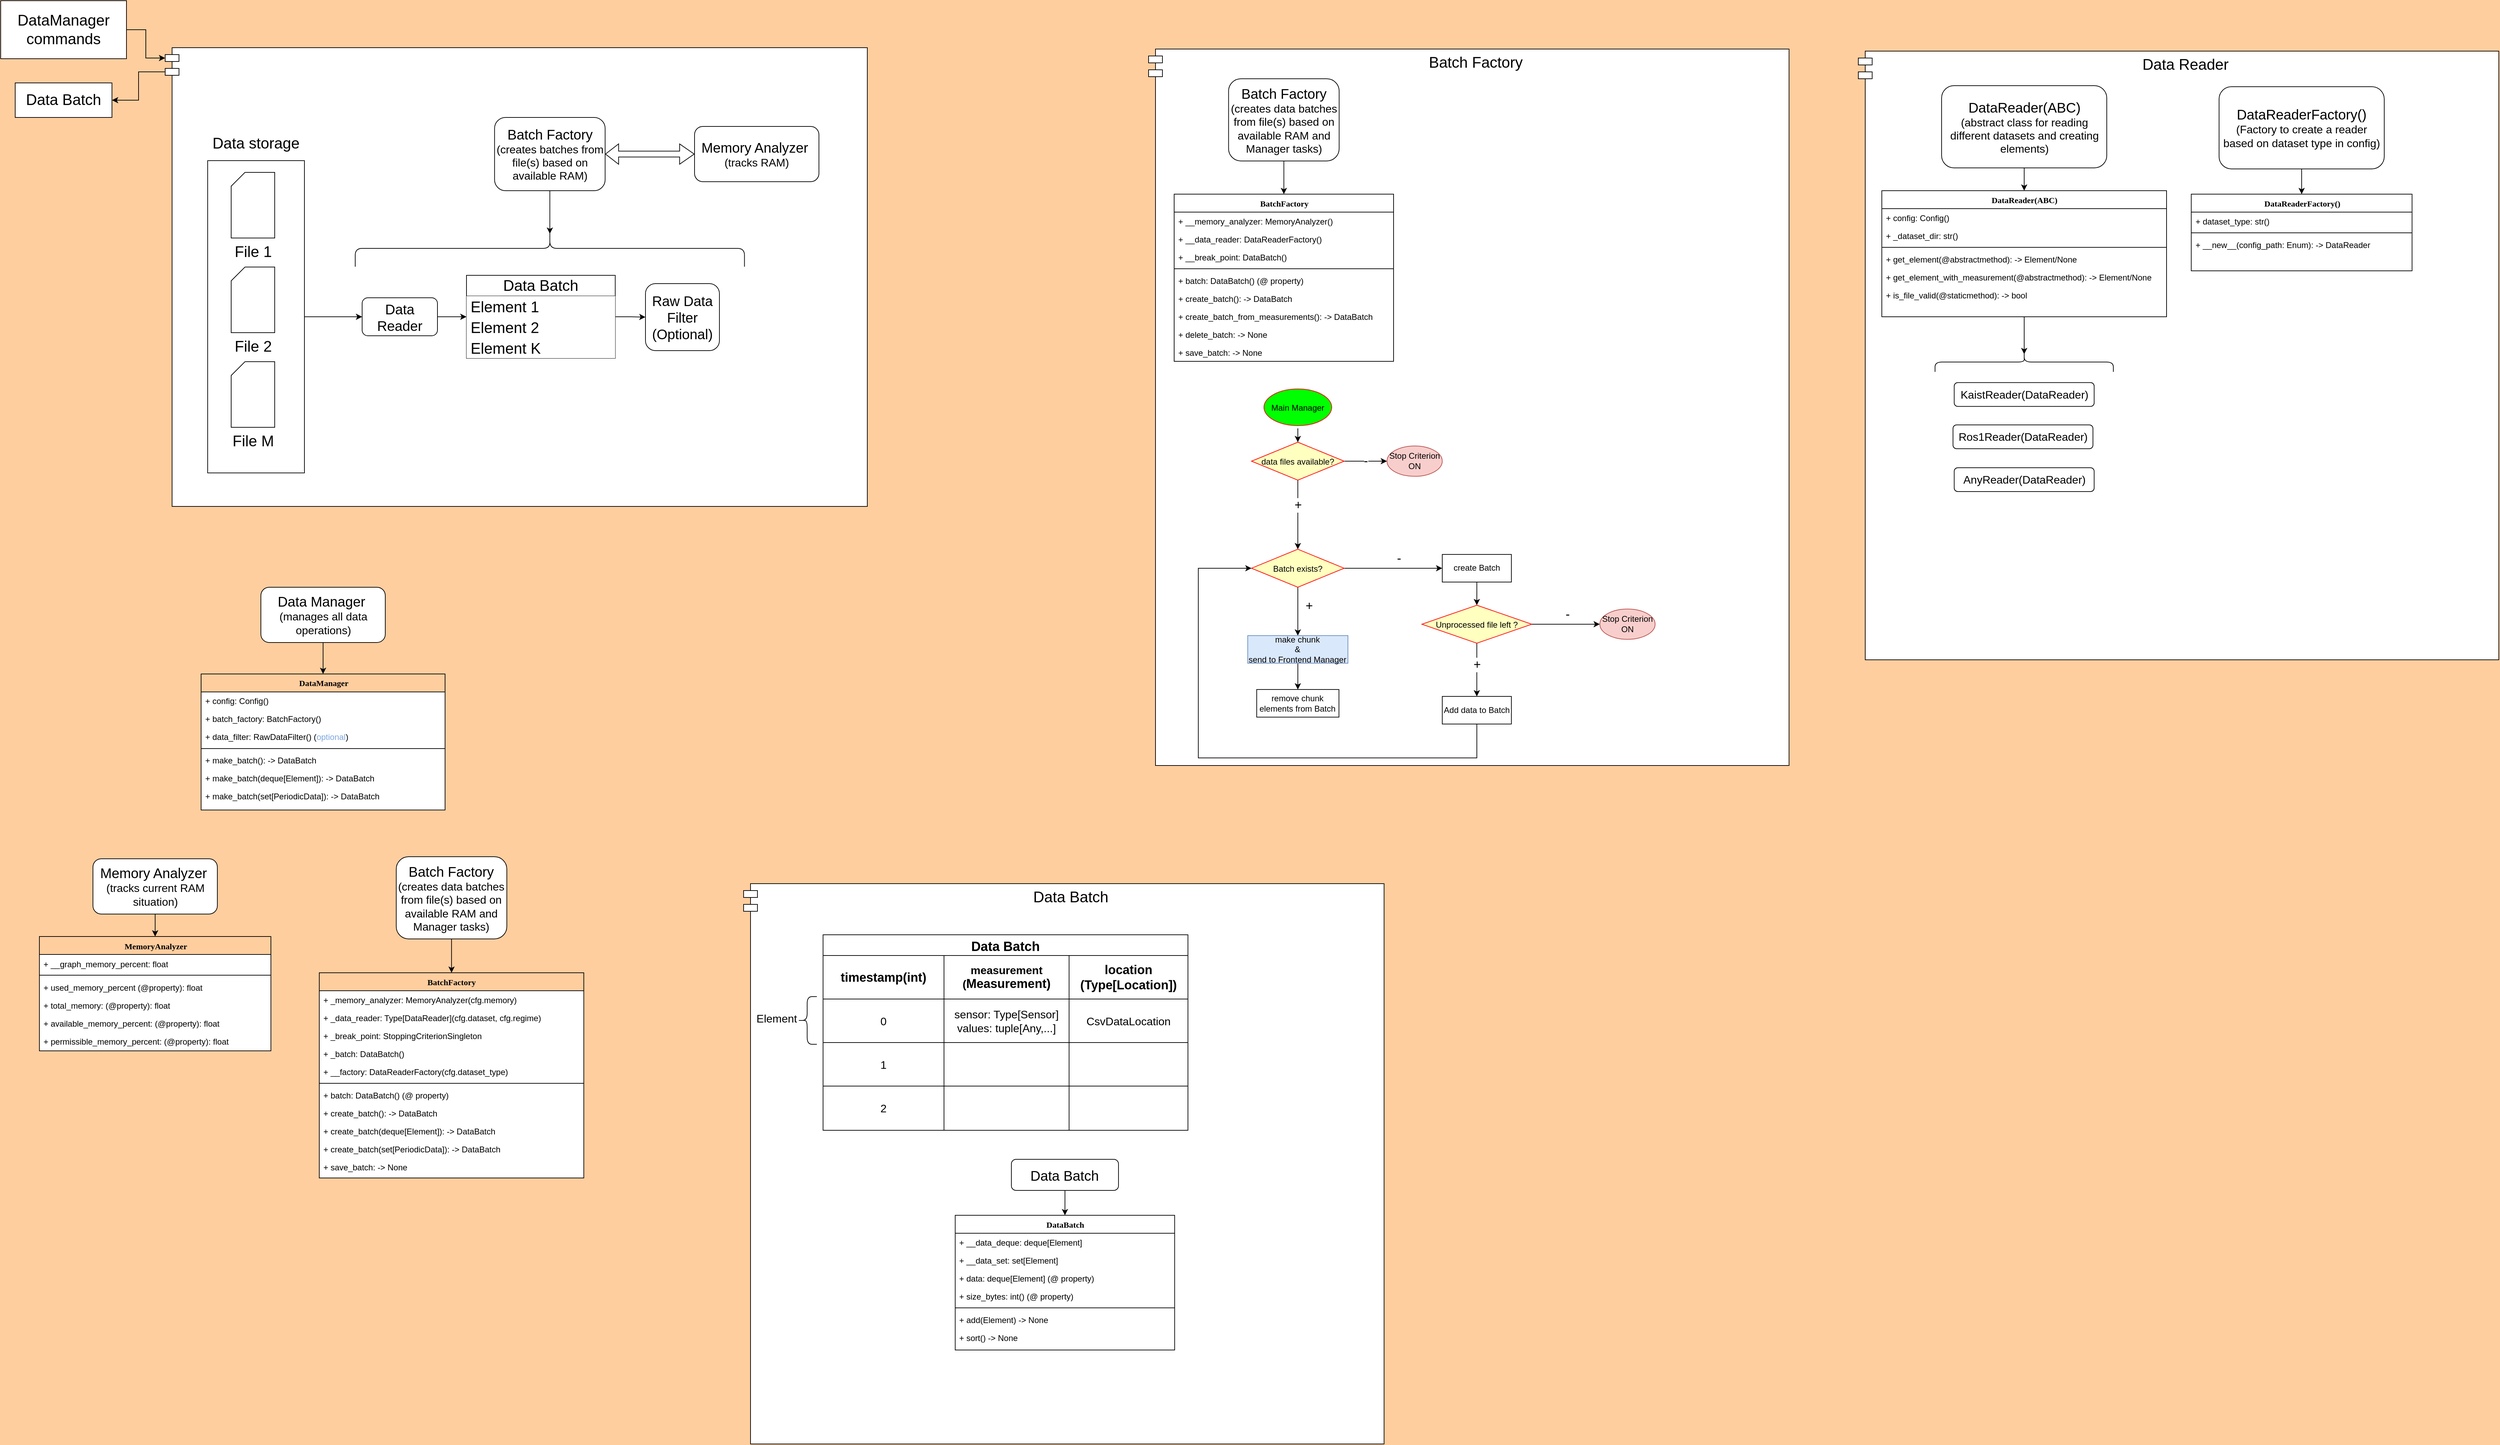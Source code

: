 <mxfile version="21.1.2" type="device">
  <diagram name="Page-1" id="9f46799a-70d6-7492-0946-bef42562c5a5">
    <mxGraphModel dx="5671" dy="1159" grid="0" gridSize="10" guides="1" tooltips="1" connect="1" arrows="1" fold="1" page="1" pageScale="1" pageWidth="1100" pageHeight="850" background="#FFCE9F" math="0" shadow="0">
      <root>
        <mxCell id="0" />
        <mxCell id="1" parent="0" />
        <mxCell id="F70WmoociPYeX5_3-wgn-4" value="&lt;span style=&quot;font-size: 22px;&quot;&gt;Data Reader&lt;/span&gt;" style="shape=module;align=left;spacingLeft=20;align=center;verticalAlign=top;whiteSpace=wrap;html=1;" parent="1" vertex="1">
          <mxGeometry x="543" y="959" width="926.75" height="881" as="geometry" />
        </mxCell>
        <mxCell id="ad2ZzV2Z2UHIi6W2xDRR-14" value="&lt;font style=&quot;font-size: 22px;&quot;&gt;Data Batch&lt;/font&gt;" style="shape=module;align=left;spacingLeft=20;align=center;verticalAlign=top;whiteSpace=wrap;html=1;" parent="1" vertex="1">
          <mxGeometry x="-1070" y="2164" width="926.75" height="811" as="geometry" />
        </mxCell>
        <mxCell id="vJ2KPYaT7CfqQhwvJW_M-99" value="&lt;font style=&quot;font-size: 22px;&quot;&gt;Batch Factory&lt;/font&gt;" style="shape=module;align=left;spacingLeft=20;align=center;verticalAlign=top;whiteSpace=wrap;html=1;" parent="1" vertex="1">
          <mxGeometry x="-484" y="956" width="926.75" height="1037" as="geometry" />
        </mxCell>
        <mxCell id="_LQi3goQdABTxO5C51Vf-141" style="edgeStyle=orthogonalEdgeStyle;rounded=0;orthogonalLoop=1;jettySize=auto;html=1;exitX=0;exitY=0;exitDx=0;exitDy=35;exitPerimeter=0;entryX=1;entryY=0.5;entryDx=0;entryDy=0;" parent="1" source="_LQi3goQdABTxO5C51Vf-139" target="_LQi3goQdABTxO5C51Vf-29" edge="1">
          <mxGeometry relative="1" as="geometry" />
        </mxCell>
        <mxCell id="_LQi3goQdABTxO5C51Vf-139" value="" style="shape=module;align=left;spacingLeft=20;align=center;verticalAlign=top;whiteSpace=wrap;html=1;" parent="1" vertex="1">
          <mxGeometry x="-1907" y="954" width="1016" height="664" as="geometry" />
        </mxCell>
        <mxCell id="qjjQDpRlZ653jrpLIo1R-124" style="edgeStyle=orthogonalEdgeStyle;rounded=0;orthogonalLoop=1;jettySize=auto;html=1;entryX=0;entryY=0.5;entryDx=0;entryDy=0;" parent="1" source="_LQi3goQdABTxO5C51Vf-115" target="_LQi3goQdABTxO5C51Vf-124" edge="1">
          <mxGeometry relative="1" as="geometry" />
        </mxCell>
        <mxCell id="_LQi3goQdABTxO5C51Vf-115" value="" style="rounded=0;whiteSpace=wrap;html=1;" parent="1" vertex="1">
          <mxGeometry x="-1845.5" y="1117.5" width="140" height="452" as="geometry" />
        </mxCell>
        <mxCell id="cgtKHkuM48J9Ty5OMgtg-14" style="edgeStyle=orthogonalEdgeStyle;rounded=0;orthogonalLoop=1;jettySize=auto;html=1;exitX=0.5;exitY=1;exitDx=0;exitDy=0;entryX=0.5;entryY=0;entryDx=0;entryDy=0;" parent="1" source="lU-VyZ4p-aKHjOAaM008-4" target="cgtKHkuM48J9Ty5OMgtg-1" edge="1">
          <mxGeometry relative="1" as="geometry" />
        </mxCell>
        <mxCell id="lU-VyZ4p-aKHjOAaM008-4" value="&lt;font style=&quot;&quot;&gt;&lt;span style=&quot;font-size: 20px;&quot;&gt;Memory Analyzer&amp;nbsp;&lt;/span&gt;&lt;br&gt;&lt;font style=&quot;font-size: 16px;&quot;&gt;(tracks current RAM situation)&lt;/font&gt;&lt;br&gt;&lt;/font&gt;" style="rounded=1;whiteSpace=wrap;html=1;" parent="1" vertex="1">
          <mxGeometry x="-2011.5" y="2128" width="180" height="80" as="geometry" />
        </mxCell>
        <mxCell id="cgtKHkuM48J9Ty5OMgtg-1" value="MemoryAnalyzer" style="swimlane;html=1;fontStyle=1;align=center;verticalAlign=top;childLayout=stackLayout;horizontal=1;startSize=26;horizontalStack=0;resizeParent=1;resizeLast=0;collapsible=1;marginBottom=0;swimlaneFillColor=#ffffff;rounded=0;shadow=0;comic=0;labelBackgroundColor=none;strokeWidth=1;fillColor=none;fontFamily=Verdana;fontSize=12" parent="1" vertex="1">
          <mxGeometry x="-2089" y="2240.5" width="335" height="165.5" as="geometry" />
        </mxCell>
        <mxCell id="6h01rewfft6A5AupVk-a-8" value="+ __graph_memory_percent: float" style="text;html=1;strokeColor=none;fillColor=none;align=left;verticalAlign=top;spacingLeft=4;spacingRight=4;whiteSpace=wrap;overflow=hidden;rotatable=0;points=[[0,0.5],[1,0.5]];portConstraint=eastwest;" vertex="1" parent="cgtKHkuM48J9Ty5OMgtg-1">
          <mxGeometry y="26" width="335" height="26" as="geometry" />
        </mxCell>
        <mxCell id="cgtKHkuM48J9Ty5OMgtg-7" value="" style="line;html=1;strokeWidth=1;fillColor=none;align=left;verticalAlign=middle;spacingTop=-1;spacingLeft=3;spacingRight=3;rotatable=0;labelPosition=right;points=[];portConstraint=eastwest;" parent="cgtKHkuM48J9Ty5OMgtg-1" vertex="1">
          <mxGeometry y="52" width="335" height="8" as="geometry" />
        </mxCell>
        <mxCell id="cgtKHkuM48J9Ty5OMgtg-2" value="+ used_memory_percent (@property): float" style="text;html=1;strokeColor=none;fillColor=none;align=left;verticalAlign=top;spacingLeft=4;spacingRight=4;whiteSpace=wrap;overflow=hidden;rotatable=0;points=[[0,0.5],[1,0.5]];portConstraint=eastwest;" parent="cgtKHkuM48J9Ty5OMgtg-1" vertex="1">
          <mxGeometry y="60" width="335" height="26" as="geometry" />
        </mxCell>
        <mxCell id="cgtKHkuM48J9Ty5OMgtg-3" value="+ total_memory: (@property): float" style="text;html=1;strokeColor=none;fillColor=none;align=left;verticalAlign=top;spacingLeft=4;spacingRight=4;whiteSpace=wrap;overflow=hidden;rotatable=0;points=[[0,0.5],[1,0.5]];portConstraint=eastwest;" parent="cgtKHkuM48J9Ty5OMgtg-1" vertex="1">
          <mxGeometry y="86" width="335" height="26" as="geometry" />
        </mxCell>
        <mxCell id="cgtKHkuM48J9Ty5OMgtg-4" value="+ available_memory_percent: (@property): float" style="text;html=1;strokeColor=none;fillColor=none;align=left;verticalAlign=top;spacingLeft=4;spacingRight=4;whiteSpace=wrap;overflow=hidden;rotatable=0;points=[[0,0.5],[1,0.5]];portConstraint=eastwest;" parent="cgtKHkuM48J9Ty5OMgtg-1" vertex="1">
          <mxGeometry y="112" width="335" height="26" as="geometry" />
        </mxCell>
        <mxCell id="O0jGP6CYuqxbWLlgePDv-6" value="+ permissible_memory_percent: (@property): float" style="text;html=1;strokeColor=none;fillColor=none;align=left;verticalAlign=top;spacingLeft=4;spacingRight=4;whiteSpace=wrap;overflow=hidden;rotatable=0;points=[[0,0.5],[1,0.5]];portConstraint=eastwest;" parent="cgtKHkuM48J9Ty5OMgtg-1" vertex="1">
          <mxGeometry y="138" width="335" height="26" as="geometry" />
        </mxCell>
        <mxCell id="_LQi3goQdABTxO5C51Vf-140" style="edgeStyle=orthogonalEdgeStyle;rounded=0;orthogonalLoop=1;jettySize=auto;html=1;entryX=0;entryY=0;entryDx=0;entryDy=15;entryPerimeter=0;" parent="1" source="_LQi3goQdABTxO5C51Vf-28" target="_LQi3goQdABTxO5C51Vf-139" edge="1">
          <mxGeometry relative="1" as="geometry" />
        </mxCell>
        <mxCell id="_LQi3goQdABTxO5C51Vf-28" value="&lt;font style=&quot;font-size: 22px;&quot;&gt;DataManager commands&lt;/font&gt;" style="html=1;whiteSpace=wrap;" parent="1" vertex="1">
          <mxGeometry x="-2145" y="886" width="182" height="84" as="geometry" />
        </mxCell>
        <mxCell id="_LQi3goQdABTxO5C51Vf-29" value="&lt;font style=&quot;font-size: 22px;&quot;&gt;Data Batch&lt;/font&gt;" style="html=1;whiteSpace=wrap;" parent="1" vertex="1">
          <mxGeometry x="-2124" y="1005" width="140" height="50" as="geometry" />
        </mxCell>
        <mxCell id="_LQi3goQdABTxO5C51Vf-53" value="&lt;font style=&quot;font-size: 22px;&quot;&gt;File 1&lt;/font&gt;" style="verticalLabelPosition=bottom;verticalAlign=top;html=1;shape=card;whiteSpace=wrap;size=20;arcSize=12;" parent="1" vertex="1">
          <mxGeometry x="-1811.5" y="1134.5" width="63" height="95" as="geometry" />
        </mxCell>
        <mxCell id="_LQi3goQdABTxO5C51Vf-54" value="&lt;font style=&quot;font-size: 22px;&quot;&gt;File 2&lt;/font&gt;" style="verticalLabelPosition=bottom;verticalAlign=top;html=1;shape=card;whiteSpace=wrap;size=20;arcSize=12;" parent="1" vertex="1">
          <mxGeometry x="-1811.5" y="1271.5" width="63" height="95" as="geometry" />
        </mxCell>
        <mxCell id="_LQi3goQdABTxO5C51Vf-55" value="&lt;font style=&quot;font-size: 22px;&quot;&gt;File M&lt;/font&gt;" style="verticalLabelPosition=bottom;verticalAlign=top;html=1;shape=card;whiteSpace=wrap;size=20;arcSize=12;" parent="1" vertex="1">
          <mxGeometry x="-1811.5" y="1408.5" width="63" height="95" as="geometry" />
        </mxCell>
        <mxCell id="_LQi3goQdABTxO5C51Vf-60" value="&lt;font style=&quot;font-size: 22px;&quot;&gt;Data storage&lt;/font&gt;" style="text;html=1;strokeColor=none;fillColor=none;align=center;verticalAlign=middle;whiteSpace=wrap;rounded=0;" parent="1" vertex="1">
          <mxGeometry x="-1851" y="1077.5" width="151" height="30" as="geometry" />
        </mxCell>
        <mxCell id="_LQi3goQdABTxO5C51Vf-122" value="&lt;font style=&quot;&quot;&gt;&lt;span style=&quot;font-size: 20px;&quot;&gt;Memory Analyzer&amp;nbsp;&lt;/span&gt;&lt;br&gt;&lt;font style=&quot;font-size: 16px;&quot;&gt;(tracks RAM)&lt;/font&gt;&lt;br&gt;&lt;/font&gt;" style="rounded=1;whiteSpace=wrap;html=1;" parent="1" vertex="1">
          <mxGeometry x="-1141" y="1068" width="180" height="80" as="geometry" />
        </mxCell>
        <mxCell id="_LQi3goQdABTxO5C51Vf-126" style="edgeStyle=orthogonalEdgeStyle;rounded=0;orthogonalLoop=1;jettySize=auto;html=1;entryX=0.1;entryY=0.5;entryDx=0;entryDy=0;entryPerimeter=0;" parent="1" source="_LQi3goQdABTxO5C51Vf-123" target="_LQi3goQdABTxO5C51Vf-125" edge="1">
          <mxGeometry relative="1" as="geometry" />
        </mxCell>
        <mxCell id="_LQi3goQdABTxO5C51Vf-123" value="&lt;font style=&quot;&quot;&gt;&lt;span style=&quot;font-size: 20px;&quot;&gt;Batch Factory&lt;/span&gt;&lt;br&gt;&lt;font style=&quot;font-size: 16px;&quot;&gt;(creates batches from file(s) based on available RAM)&lt;/font&gt;&lt;br&gt;&lt;/font&gt;" style="rounded=1;whiteSpace=wrap;html=1;" parent="1" vertex="1">
          <mxGeometry x="-1430.37" y="1055" width="160" height="106" as="geometry" />
        </mxCell>
        <mxCell id="_LQi3goQdABTxO5C51Vf-127" value="" style="shape=flexArrow;endArrow=classic;startArrow=classic;html=1;rounded=0;entryX=1;entryY=0.5;entryDx=0;entryDy=0;width=8.421;startSize=6.695;exitX=0;exitY=0.5;exitDx=0;exitDy=0;" parent="1" source="_LQi3goQdABTxO5C51Vf-122" target="_LQi3goQdABTxO5C51Vf-123" edge="1">
          <mxGeometry width="100" height="100" relative="1" as="geometry">
            <mxPoint x="-1462" y="816.5" as="sourcePoint" />
            <mxPoint x="-1426.5" y="818.5" as="targetPoint" />
          </mxGeometry>
        </mxCell>
        <mxCell id="6h01rewfft6A5AupVk-a-5" style="edgeStyle=orthogonalEdgeStyle;rounded=0;orthogonalLoop=1;jettySize=auto;html=1;entryX=0;entryY=0.5;entryDx=0;entryDy=0;" edge="1" parent="1" source="_LQi3goQdABTxO5C51Vf-124" target="6h01rewfft6A5AupVk-a-1">
          <mxGeometry relative="1" as="geometry" />
        </mxCell>
        <mxCell id="_LQi3goQdABTxO5C51Vf-124" value="&lt;font style=&quot;&quot;&gt;&lt;span style=&quot;font-size: 20px;&quot;&gt;Data Reader&lt;/span&gt;&lt;br&gt;&lt;/font&gt;" style="rounded=1;whiteSpace=wrap;html=1;" parent="1" vertex="1">
          <mxGeometry x="-1622" y="1316" width="109" height="55" as="geometry" />
        </mxCell>
        <mxCell id="DAQNkXUYjtsXxi17LZvh-14" value="&lt;font style=&quot;&quot;&gt;&lt;span style=&quot;font-size: 20px;&quot;&gt;Raw Data Filter (Optional)&lt;/span&gt;&lt;br&gt;&lt;/font&gt;" style="rounded=1;whiteSpace=wrap;html=1;" parent="1" vertex="1">
          <mxGeometry x="-1212" y="1295.5" width="107" height="97" as="geometry" />
        </mxCell>
        <mxCell id="YuVFsrOyRbh0u3Azm9Ra-1" style="edgeStyle=orthogonalEdgeStyle;rounded=0;orthogonalLoop=1;jettySize=auto;html=1;exitX=0.5;exitY=1;exitDx=0;exitDy=0;entryX=0.5;entryY=0;entryDx=0;entryDy=0;" parent="1" source="YuVFsrOyRbh0u3Azm9Ra-2" target="YuVFsrOyRbh0u3Azm9Ra-3" edge="1">
          <mxGeometry relative="1" as="geometry" />
        </mxCell>
        <mxCell id="YuVFsrOyRbh0u3Azm9Ra-2" value="&lt;font style=&quot;&quot;&gt;&lt;span style=&quot;font-size: 20px;&quot;&gt;Data Manager&amp;nbsp;&lt;/span&gt;&lt;br&gt;&lt;font style=&quot;font-size: 16px;&quot;&gt;(manages all data operations)&lt;/font&gt;&lt;br&gt;&lt;/font&gt;" style="rounded=1;whiteSpace=wrap;html=1;" parent="1" vertex="1">
          <mxGeometry x="-1768.5" y="1734.97" width="180" height="80" as="geometry" />
        </mxCell>
        <mxCell id="YuVFsrOyRbh0u3Azm9Ra-3" value="DataManager" style="swimlane;html=1;fontStyle=1;align=center;verticalAlign=top;childLayout=stackLayout;horizontal=1;startSize=26;horizontalStack=0;resizeParent=1;resizeLast=0;collapsible=1;marginBottom=0;swimlaneFillColor=#ffffff;rounded=0;shadow=0;comic=0;labelBackgroundColor=none;strokeWidth=1;fillColor=none;fontFamily=Verdana;fontSize=12" parent="1" vertex="1">
          <mxGeometry x="-1855" y="1860.47" width="353" height="196.96" as="geometry" />
        </mxCell>
        <mxCell id="O0jGP6CYuqxbWLlgePDv-1" value="+ config: Config()" style="text;html=1;strokeColor=none;fillColor=none;align=left;verticalAlign=top;spacingLeft=4;spacingRight=4;whiteSpace=wrap;overflow=hidden;rotatable=0;points=[[0,0.5],[1,0.5]];portConstraint=eastwest;" parent="YuVFsrOyRbh0u3Azm9Ra-3" vertex="1">
          <mxGeometry y="26" width="353" height="26" as="geometry" />
        </mxCell>
        <mxCell id="YuVFsrOyRbh0u3Azm9Ra-5" value="+ batch_factory: BatchFactory()" style="text;html=1;strokeColor=none;fillColor=none;align=left;verticalAlign=top;spacingLeft=4;spacingRight=4;whiteSpace=wrap;overflow=hidden;rotatable=0;points=[[0,0.5],[1,0.5]];portConstraint=eastwest;" parent="YuVFsrOyRbh0u3Azm9Ra-3" vertex="1">
          <mxGeometry y="52" width="353" height="26" as="geometry" />
        </mxCell>
        <mxCell id="YuVFsrOyRbh0u3Azm9Ra-12" value="+ data_filter: RawDataFilter() (&lt;font color=&quot;#7ea6e0&quot;&gt;optional&lt;/font&gt;)" style="text;html=1;strokeColor=none;fillColor=none;align=left;verticalAlign=top;spacingLeft=4;spacingRight=4;whiteSpace=wrap;overflow=hidden;rotatable=0;points=[[0,0.5],[1,0.5]];portConstraint=eastwest;" parent="YuVFsrOyRbh0u3Azm9Ra-3" vertex="1">
          <mxGeometry y="78" width="353" height="26" as="geometry" />
        </mxCell>
        <mxCell id="YuVFsrOyRbh0u3Azm9Ra-7" value="" style="line;html=1;strokeWidth=1;fillColor=none;align=left;verticalAlign=middle;spacingTop=-1;spacingLeft=3;spacingRight=3;rotatable=0;labelPosition=right;points=[];portConstraint=eastwest;" parent="YuVFsrOyRbh0u3Azm9Ra-3" vertex="1">
          <mxGeometry y="104" width="353" height="8" as="geometry" />
        </mxCell>
        <mxCell id="YuVFsrOyRbh0u3Azm9Ra-10" value="+ make_batch(): -&amp;gt; DataBatch" style="text;html=1;strokeColor=none;fillColor=none;align=left;verticalAlign=top;spacingLeft=4;spacingRight=4;whiteSpace=wrap;overflow=hidden;rotatable=0;points=[[0,0.5],[1,0.5]];portConstraint=eastwest;" parent="YuVFsrOyRbh0u3Azm9Ra-3" vertex="1">
          <mxGeometry y="112" width="353" height="26" as="geometry" />
        </mxCell>
        <mxCell id="YuVFsrOyRbh0u3Azm9Ra-11" value="+ make_batch(deque[Element]): -&amp;gt; DataBatch" style="text;html=1;strokeColor=none;fillColor=none;align=left;verticalAlign=top;spacingLeft=4;spacingRight=4;whiteSpace=wrap;overflow=hidden;rotatable=0;points=[[0,0.5],[1,0.5]];portConstraint=eastwest;" parent="YuVFsrOyRbh0u3Azm9Ra-3" vertex="1">
          <mxGeometry y="138" width="353" height="26" as="geometry" />
        </mxCell>
        <mxCell id="6h01rewfft6A5AupVk-a-7" value="+ make_batch(set[PeriodicData]): -&amp;gt; DataBatch" style="text;html=1;strokeColor=none;fillColor=none;align=left;verticalAlign=top;spacingLeft=4;spacingRight=4;whiteSpace=wrap;overflow=hidden;rotatable=0;points=[[0,0.5],[1,0.5]];portConstraint=eastwest;" vertex="1" parent="YuVFsrOyRbh0u3Azm9Ra-3">
          <mxGeometry y="164" width="353" height="26" as="geometry" />
        </mxCell>
        <mxCell id="vJ2KPYaT7CfqQhwvJW_M-85" style="edgeStyle=orthogonalEdgeStyle;rounded=0;orthogonalLoop=1;jettySize=auto;html=1;entryX=0.5;entryY=0;entryDx=0;entryDy=0;" parent="1" source="vJ2KPYaT7CfqQhwvJW_M-37" target="vJ2KPYaT7CfqQhwvJW_M-84" edge="1">
          <mxGeometry relative="1" as="geometry" />
        </mxCell>
        <mxCell id="vJ2KPYaT7CfqQhwvJW_M-37" value="Main Manager" style="ellipse;shape=startState;fillColor=#00FF00;strokeColor=#ff0000;fontColor=#000000;" parent="1" vertex="1">
          <mxGeometry x="-321.04" y="1444.0" width="106" height="61" as="geometry" />
        </mxCell>
        <mxCell id="vJ2KPYaT7CfqQhwvJW_M-60" value="Stop Criterion ON" style="ellipse;whiteSpace=wrap;html=1;align=center;fillColor=#f8cecc;strokeColor=#b85450;" parent="1" vertex="1">
          <mxGeometry x="-139.04" y="1530.56" width="80" height="43.87" as="geometry" />
        </mxCell>
        <mxCell id="vJ2KPYaT7CfqQhwvJW_M-64" value="&lt;font style=&quot;font-size: 18px;&quot;&gt;+&lt;/font&gt;" style="edgeStyle=orthogonalEdgeStyle;rounded=0;orthogonalLoop=1;jettySize=auto;html=1;" parent="1" source="vJ2KPYaT7CfqQhwvJW_M-61" target="vJ2KPYaT7CfqQhwvJW_M-63" edge="1">
          <mxGeometry x="-0.235" y="16" relative="1" as="geometry">
            <mxPoint as="offset" />
          </mxGeometry>
        </mxCell>
        <mxCell id="vJ2KPYaT7CfqQhwvJW_M-66" style="edgeStyle=orthogonalEdgeStyle;rounded=0;orthogonalLoop=1;jettySize=auto;html=1;entryX=0;entryY=0.5;entryDx=0;entryDy=0;" parent="1" source="vJ2KPYaT7CfqQhwvJW_M-61" target="vJ2KPYaT7CfqQhwvJW_M-65" edge="1">
          <mxGeometry relative="1" as="geometry">
            <mxPoint x="-104.04" y="1673.97" as="targetPoint" />
            <Array as="points" />
          </mxGeometry>
        </mxCell>
        <mxCell id="vJ2KPYaT7CfqQhwvJW_M-67" value="&lt;font style=&quot;font-size: 18px;&quot;&gt;-&lt;/font&gt;" style="edgeLabel;html=1;align=center;verticalAlign=middle;resizable=0;points=[];" parent="vJ2KPYaT7CfqQhwvJW_M-66" vertex="1" connectable="0">
          <mxGeometry x="0.199" y="-2" relative="1" as="geometry">
            <mxPoint x="-6" y="-17" as="offset" />
          </mxGeometry>
        </mxCell>
        <mxCell id="vJ2KPYaT7CfqQhwvJW_M-61" value="Batch exists?" style="rhombus;fillColor=#ffffc0;strokeColor=#ff0000;" parent="1" vertex="1">
          <mxGeometry x="-335.04" y="1679.97" width="134" height="55" as="geometry" />
        </mxCell>
        <mxCell id="vJ2KPYaT7CfqQhwvJW_M-90" style="edgeStyle=orthogonalEdgeStyle;rounded=0;orthogonalLoop=1;jettySize=auto;html=1;entryX=0.5;entryY=0;entryDx=0;entryDy=0;" parent="1" source="vJ2KPYaT7CfqQhwvJW_M-63" target="vJ2KPYaT7CfqQhwvJW_M-89" edge="1">
          <mxGeometry relative="1" as="geometry" />
        </mxCell>
        <mxCell id="vJ2KPYaT7CfqQhwvJW_M-63" value="make chunk&lt;br&gt;&amp;amp;&lt;br&gt;send to Frontend Manager" style="whiteSpace=wrap;html=1;align=center;fillColor=#dae8fc;strokeColor=#6c8ebf;" parent="1" vertex="1">
          <mxGeometry x="-340.54" y="1804.97" width="145" height="40" as="geometry" />
        </mxCell>
        <mxCell id="vJ2KPYaT7CfqQhwvJW_M-92" style="edgeStyle=orthogonalEdgeStyle;rounded=0;orthogonalLoop=1;jettySize=auto;html=1;entryX=0.5;entryY=0;entryDx=0;entryDy=0;" parent="1" source="vJ2KPYaT7CfqQhwvJW_M-65" target="vJ2KPYaT7CfqQhwvJW_M-91" edge="1">
          <mxGeometry relative="1" as="geometry" />
        </mxCell>
        <mxCell id="vJ2KPYaT7CfqQhwvJW_M-65" value="create Batch" style="whiteSpace=wrap;html=1;align=center;" parent="1" vertex="1">
          <mxGeometry x="-59.04" y="1687.47" width="100" height="40" as="geometry" />
        </mxCell>
        <mxCell id="vJ2KPYaT7CfqQhwvJW_M-71" style="edgeStyle=orthogonalEdgeStyle;rounded=0;orthogonalLoop=1;jettySize=auto;html=1;entryX=0.5;entryY=0;entryDx=0;entryDy=0;exitX=0.5;exitY=1;exitDx=0;exitDy=0;" parent="1" source="vJ2KPYaT7CfqQhwvJW_M-91" target="vJ2KPYaT7CfqQhwvJW_M-79" edge="1">
          <mxGeometry relative="1" as="geometry">
            <mxPoint x="-9.04" y="1810.53" as="sourcePoint" />
            <mxPoint x="-9.04" y="1879.53" as="targetPoint" />
          </mxGeometry>
        </mxCell>
        <mxCell id="vJ2KPYaT7CfqQhwvJW_M-72" value="&lt;font style=&quot;font-size: 18px;&quot;&gt;+&lt;/font&gt;" style="edgeLabel;html=1;align=center;verticalAlign=middle;resizable=0;points=[];" parent="vJ2KPYaT7CfqQhwvJW_M-71" vertex="1" connectable="0">
          <mxGeometry x="-0.267" y="-2" relative="1" as="geometry">
            <mxPoint x="2" y="3" as="offset" />
          </mxGeometry>
        </mxCell>
        <mxCell id="vJ2KPYaT7CfqQhwvJW_M-97" style="edgeStyle=orthogonalEdgeStyle;rounded=0;orthogonalLoop=1;jettySize=auto;html=1;entryX=0;entryY=0.5;entryDx=0;entryDy=0;" parent="1" source="vJ2KPYaT7CfqQhwvJW_M-79" target="vJ2KPYaT7CfqQhwvJW_M-61" edge="1">
          <mxGeometry relative="1" as="geometry">
            <Array as="points">
              <mxPoint x="-9.04" y="1981.97" />
              <mxPoint x="-412.04" y="1981.97" />
              <mxPoint x="-412.04" y="1706.97" />
            </Array>
          </mxGeometry>
        </mxCell>
        <mxCell id="vJ2KPYaT7CfqQhwvJW_M-79" value="Add data to Batch" style="whiteSpace=wrap;html=1;align=center;" parent="1" vertex="1">
          <mxGeometry x="-59.04" y="1892.97" width="100" height="40" as="geometry" />
        </mxCell>
        <mxCell id="vJ2KPYaT7CfqQhwvJW_M-86" value="&lt;font style=&quot;font-size: 18px;&quot;&gt;+&lt;/font&gt;" style="edgeStyle=orthogonalEdgeStyle;rounded=0;orthogonalLoop=1;jettySize=auto;html=1;entryX=0.5;entryY=0;entryDx=0;entryDy=0;" parent="1" source="vJ2KPYaT7CfqQhwvJW_M-84" target="vJ2KPYaT7CfqQhwvJW_M-61" edge="1">
          <mxGeometry x="-0.28" relative="1" as="geometry">
            <mxPoint x="-268.04" y="1644.0" as="targetPoint" />
            <mxPoint as="offset" />
          </mxGeometry>
        </mxCell>
        <mxCell id="vJ2KPYaT7CfqQhwvJW_M-88" value="&lt;font style=&quot;font-size: 18px;&quot;&gt;-&lt;/font&gt;" style="edgeStyle=orthogonalEdgeStyle;rounded=0;orthogonalLoop=1;jettySize=auto;html=1;entryX=0;entryY=0.5;entryDx=0;entryDy=0;" parent="1" source="vJ2KPYaT7CfqQhwvJW_M-84" target="vJ2KPYaT7CfqQhwvJW_M-60" edge="1">
          <mxGeometry relative="1" as="geometry" />
        </mxCell>
        <mxCell id="vJ2KPYaT7CfqQhwvJW_M-84" value="data files available?" style="rhombus;fillColor=#ffffc0;strokeColor=#ff0000;" parent="1" vertex="1">
          <mxGeometry x="-335.04" y="1525.0" width="134" height="55" as="geometry" />
        </mxCell>
        <mxCell id="vJ2KPYaT7CfqQhwvJW_M-89" value="remove chunk elements from Batch" style="whiteSpace=wrap;html=1;align=center;" parent="1" vertex="1">
          <mxGeometry x="-327.54" y="1882.97" width="119" height="40" as="geometry" />
        </mxCell>
        <mxCell id="vJ2KPYaT7CfqQhwvJW_M-91" value="Unprocessed file left ?" style="rhombus;fillColor=#ffffc0;strokeColor=#ff0000;" parent="1" vertex="1">
          <mxGeometry x="-88.54" y="1760.97" width="159" height="55" as="geometry" />
        </mxCell>
        <mxCell id="vJ2KPYaT7CfqQhwvJW_M-94" style="edgeStyle=orthogonalEdgeStyle;rounded=0;orthogonalLoop=1;jettySize=auto;html=1;entryX=0;entryY=0.5;entryDx=0;entryDy=0;exitX=1;exitY=0.5;exitDx=0;exitDy=0;" parent="1" source="vJ2KPYaT7CfqQhwvJW_M-91" target="vJ2KPYaT7CfqQhwvJW_M-96" edge="1">
          <mxGeometry relative="1" as="geometry">
            <mxPoint x="93.96" y="1779.97" as="sourcePoint" />
            <mxPoint x="175.96" y="1779.97" as="targetPoint" />
          </mxGeometry>
        </mxCell>
        <mxCell id="vJ2KPYaT7CfqQhwvJW_M-95" value="&lt;font style=&quot;font-size: 18px;&quot;&gt;-&lt;/font&gt;" style="edgeLabel;html=1;align=center;verticalAlign=middle;resizable=0;points=[];" parent="vJ2KPYaT7CfqQhwvJW_M-94" vertex="1" connectable="0">
          <mxGeometry x="0.253" relative="1" as="geometry">
            <mxPoint x="-10" y="-15" as="offset" />
          </mxGeometry>
        </mxCell>
        <mxCell id="vJ2KPYaT7CfqQhwvJW_M-96" value="Stop Criterion ON" style="ellipse;whiteSpace=wrap;html=1;align=center;fillColor=#f8cecc;strokeColor=#b85450;" parent="1" vertex="1">
          <mxGeometry x="168.96" y="1766.54" width="80" height="43.87" as="geometry" />
        </mxCell>
        <mxCell id="Yq34-QALYJAOTDYTe8Tg-1" style="edgeStyle=orthogonalEdgeStyle;rounded=0;orthogonalLoop=1;jettySize=auto;html=1;exitX=0.5;exitY=1;exitDx=0;exitDy=0;entryX=0.5;entryY=0;entryDx=0;entryDy=0;" parent="1" source="Yq34-QALYJAOTDYTe8Tg-2" target="O0jGP6CYuqxbWLlgePDv-16" edge="1">
          <mxGeometry relative="1" as="geometry">
            <mxPoint x="-308" y="1157.2" as="targetPoint" />
          </mxGeometry>
        </mxCell>
        <mxCell id="Yq34-QALYJAOTDYTe8Tg-2" value="&lt;font style=&quot;&quot;&gt;&lt;span style=&quot;font-size: 20px;&quot;&gt;Batch Factory&lt;/span&gt;&lt;br&gt;&lt;font style=&quot;font-size: 16px;&quot;&gt;(creates data batches from file(s) based on available RAM and Manager tasks)&lt;/font&gt;&lt;br&gt;&lt;/font&gt;" style="rounded=1;whiteSpace=wrap;html=1;" parent="1" vertex="1">
          <mxGeometry x="-368.25" y="999" width="160" height="119" as="geometry" />
        </mxCell>
        <mxCell id="qjjQDpRlZ653jrpLIo1R-77" value="Data Batch" style="shape=table;startSize=30;container=1;collapsible=0;childLayout=tableLayout;strokeColor=default;fontSize=19;fontStyle=1" parent="1" vertex="1">
          <mxGeometry x="-955.04" y="2238" width="528" height="283" as="geometry" />
        </mxCell>
        <mxCell id="qjjQDpRlZ653jrpLIo1R-78" value="" style="shape=tableRow;horizontal=0;startSize=0;swimlaneHead=0;swimlaneBody=0;strokeColor=inherit;top=0;left=0;bottom=0;right=0;collapsible=0;dropTarget=0;fillColor=none;points=[[0,0.5],[1,0.5]];portConstraint=eastwest;fontSize=16;" parent="qjjQDpRlZ653jrpLIo1R-77" vertex="1">
          <mxGeometry y="30" width="528" height="63" as="geometry" />
        </mxCell>
        <mxCell id="qjjQDpRlZ653jrpLIo1R-79" value="&lt;b style=&quot;border-color: var(--border-color);&quot;&gt;&lt;font style=&quot;border-color: var(--border-color); font-size: 18px;&quot;&gt;timestamp(int)&lt;/font&gt;&lt;/b&gt;" style="shape=partialRectangle;html=1;whiteSpace=wrap;connectable=0;strokeColor=inherit;overflow=hidden;fillColor=none;top=0;left=0;bottom=0;right=0;pointerEvents=1;fontSize=16;" parent="qjjQDpRlZ653jrpLIo1R-78" vertex="1">
          <mxGeometry width="175" height="63" as="geometry">
            <mxRectangle width="175" height="63" as="alternateBounds" />
          </mxGeometry>
        </mxCell>
        <mxCell id="qjjQDpRlZ653jrpLIo1R-80" value="&lt;b&gt;measurement&lt;br&gt;(&lt;/b&gt;&lt;b style=&quot;border-color: var(--border-color); font-size: 18px;&quot;&gt;Measurement&lt;/b&gt;&lt;span style=&quot;font-size: 18px;&quot;&gt;&lt;b&gt;)&lt;/b&gt;&lt;/span&gt;" style="shape=partialRectangle;html=1;whiteSpace=wrap;connectable=0;strokeColor=inherit;overflow=hidden;fillColor=none;top=0;left=0;bottom=0;right=0;pointerEvents=1;fontSize=16;" parent="qjjQDpRlZ653jrpLIo1R-78" vertex="1">
          <mxGeometry x="175" width="181" height="63" as="geometry">
            <mxRectangle width="181" height="63" as="alternateBounds" />
          </mxGeometry>
        </mxCell>
        <mxCell id="qjjQDpRlZ653jrpLIo1R-102" value="&lt;b style=&quot;border-color: var(--border-color);&quot;&gt;&lt;font style=&quot;border-color: var(--border-color); font-size: 18px;&quot;&gt;location&lt;br&gt;(Type[Location])&lt;/font&gt;&lt;/b&gt;" style="shape=partialRectangle;html=1;whiteSpace=wrap;connectable=0;strokeColor=inherit;overflow=hidden;fillColor=none;top=0;left=0;bottom=0;right=0;pointerEvents=1;fontSize=16;" parent="qjjQDpRlZ653jrpLIo1R-78" vertex="1">
          <mxGeometry x="356" width="172" height="63" as="geometry">
            <mxRectangle width="172" height="63" as="alternateBounds" />
          </mxGeometry>
        </mxCell>
        <mxCell id="qjjQDpRlZ653jrpLIo1R-82" value="" style="shape=tableRow;horizontal=0;startSize=0;swimlaneHead=0;swimlaneBody=0;strokeColor=inherit;top=0;left=0;bottom=0;right=0;collapsible=0;dropTarget=0;fillColor=none;points=[[0,0.5],[1,0.5]];portConstraint=eastwest;fontSize=16;" parent="qjjQDpRlZ653jrpLIo1R-77" vertex="1">
          <mxGeometry y="93" width="528" height="63" as="geometry" />
        </mxCell>
        <mxCell id="qjjQDpRlZ653jrpLIo1R-83" value="0" style="shape=partialRectangle;html=1;whiteSpace=wrap;connectable=0;strokeColor=inherit;overflow=hidden;fillColor=none;top=0;left=0;bottom=0;right=0;pointerEvents=1;fontSize=16;" parent="qjjQDpRlZ653jrpLIo1R-82" vertex="1">
          <mxGeometry width="175" height="63" as="geometry">
            <mxRectangle width="175" height="63" as="alternateBounds" />
          </mxGeometry>
        </mxCell>
        <mxCell id="qjjQDpRlZ653jrpLIo1R-84" value="sensor: Type[Sensor]&lt;br&gt;values: tuple[Any,...]" style="shape=partialRectangle;html=1;whiteSpace=wrap;connectable=0;strokeColor=inherit;overflow=hidden;fillColor=none;top=0;left=0;bottom=0;right=0;pointerEvents=1;fontSize=16;" parent="qjjQDpRlZ653jrpLIo1R-82" vertex="1">
          <mxGeometry x="175" width="181" height="63" as="geometry">
            <mxRectangle width="181" height="63" as="alternateBounds" />
          </mxGeometry>
        </mxCell>
        <mxCell id="qjjQDpRlZ653jrpLIo1R-103" value="CsvDataLocation" style="shape=partialRectangle;html=1;whiteSpace=wrap;connectable=0;strokeColor=inherit;overflow=hidden;fillColor=none;top=0;left=0;bottom=0;right=0;pointerEvents=1;fontSize=16;" parent="qjjQDpRlZ653jrpLIo1R-82" vertex="1">
          <mxGeometry x="356" width="172" height="63" as="geometry">
            <mxRectangle width="172" height="63" as="alternateBounds" />
          </mxGeometry>
        </mxCell>
        <mxCell id="qjjQDpRlZ653jrpLIo1R-86" value="" style="shape=tableRow;horizontal=0;startSize=0;swimlaneHead=0;swimlaneBody=0;strokeColor=inherit;top=0;left=0;bottom=0;right=0;collapsible=0;dropTarget=0;fillColor=none;points=[[0,0.5],[1,0.5]];portConstraint=eastwest;fontSize=16;" parent="qjjQDpRlZ653jrpLIo1R-77" vertex="1">
          <mxGeometry y="156" width="528" height="63" as="geometry" />
        </mxCell>
        <mxCell id="qjjQDpRlZ653jrpLIo1R-87" value="1" style="shape=partialRectangle;html=1;whiteSpace=wrap;connectable=0;strokeColor=inherit;overflow=hidden;fillColor=none;top=0;left=0;bottom=0;right=0;pointerEvents=1;fontSize=16;" parent="qjjQDpRlZ653jrpLIo1R-86" vertex="1">
          <mxGeometry width="175" height="63" as="geometry">
            <mxRectangle width="175" height="63" as="alternateBounds" />
          </mxGeometry>
        </mxCell>
        <mxCell id="qjjQDpRlZ653jrpLIo1R-88" value="" style="shape=partialRectangle;html=1;whiteSpace=wrap;connectable=0;strokeColor=inherit;overflow=hidden;fillColor=none;top=0;left=0;bottom=0;right=0;pointerEvents=1;fontSize=16;" parent="qjjQDpRlZ653jrpLIo1R-86" vertex="1">
          <mxGeometry x="175" width="181" height="63" as="geometry">
            <mxRectangle width="181" height="63" as="alternateBounds" />
          </mxGeometry>
        </mxCell>
        <mxCell id="qjjQDpRlZ653jrpLIo1R-104" value="" style="shape=partialRectangle;html=1;whiteSpace=wrap;connectable=0;strokeColor=inherit;overflow=hidden;fillColor=none;top=0;left=0;bottom=0;right=0;pointerEvents=1;fontSize=16;" parent="qjjQDpRlZ653jrpLIo1R-86" vertex="1">
          <mxGeometry x="356" width="172" height="63" as="geometry">
            <mxRectangle width="172" height="63" as="alternateBounds" />
          </mxGeometry>
        </mxCell>
        <mxCell id="qjjQDpRlZ653jrpLIo1R-90" style="shape=tableRow;horizontal=0;startSize=0;swimlaneHead=0;swimlaneBody=0;strokeColor=inherit;top=0;left=0;bottom=0;right=0;collapsible=0;dropTarget=0;fillColor=none;points=[[0,0.5],[1,0.5]];portConstraint=eastwest;fontSize=16;" parent="qjjQDpRlZ653jrpLIo1R-77" vertex="1">
          <mxGeometry y="219" width="528" height="64" as="geometry" />
        </mxCell>
        <mxCell id="qjjQDpRlZ653jrpLIo1R-91" value="2" style="shape=partialRectangle;html=1;whiteSpace=wrap;connectable=0;strokeColor=inherit;overflow=hidden;fillColor=none;top=0;left=0;bottom=0;right=0;pointerEvents=1;fontSize=16;" parent="qjjQDpRlZ653jrpLIo1R-90" vertex="1">
          <mxGeometry width="175" height="64" as="geometry">
            <mxRectangle width="175" height="64" as="alternateBounds" />
          </mxGeometry>
        </mxCell>
        <mxCell id="qjjQDpRlZ653jrpLIo1R-92" value="" style="shape=partialRectangle;html=1;whiteSpace=wrap;connectable=0;strokeColor=inherit;overflow=hidden;fillColor=none;top=0;left=0;bottom=0;right=0;pointerEvents=1;fontSize=16;" parent="qjjQDpRlZ653jrpLIo1R-90" vertex="1">
          <mxGeometry x="175" width="181" height="64" as="geometry">
            <mxRectangle width="181" height="64" as="alternateBounds" />
          </mxGeometry>
        </mxCell>
        <mxCell id="qjjQDpRlZ653jrpLIo1R-105" value="" style="shape=partialRectangle;html=1;whiteSpace=wrap;connectable=0;strokeColor=inherit;overflow=hidden;fillColor=none;top=0;left=0;bottom=0;right=0;pointerEvents=1;fontSize=16;" parent="qjjQDpRlZ653jrpLIo1R-90" vertex="1">
          <mxGeometry x="356" width="172" height="64" as="geometry">
            <mxRectangle width="172" height="64" as="alternateBounds" />
          </mxGeometry>
        </mxCell>
        <mxCell id="_LQi3goQdABTxO5C51Vf-125" value="" style="shape=curlyBracket;whiteSpace=wrap;html=1;rounded=1;labelPosition=left;verticalLabelPosition=middle;align=right;verticalAlign=middle;rotation=90;size=0.5;" parent="1" vertex="1">
          <mxGeometry x="-1376.87" y="962.88" width="53" height="563.25" as="geometry" />
        </mxCell>
        <mxCell id="F70WmoociPYeX5_3-wgn-1" value="" style="shape=curlyBracket;whiteSpace=wrap;html=1;rounded=1;labelPosition=left;verticalLabelPosition=middle;align=right;verticalAlign=middle;" parent="1" vertex="1">
          <mxGeometry x="-992.04" y="2327.5" width="28" height="69" as="geometry" />
        </mxCell>
        <mxCell id="F70WmoociPYeX5_3-wgn-2" value="&lt;font style=&quot;font-size: 16px;&quot;&gt;Element&lt;/font&gt;" style="text;html=1;strokeColor=none;fillColor=none;align=center;verticalAlign=middle;whiteSpace=wrap;rounded=0;" parent="1" vertex="1">
          <mxGeometry x="-1052.04" y="2344.08" width="60" height="30" as="geometry" />
        </mxCell>
        <mxCell id="O0jGP6CYuqxbWLlgePDv-43" style="edgeStyle=orthogonalEdgeStyle;rounded=0;orthogonalLoop=1;jettySize=auto;html=1;entryX=0.1;entryY=0.5;entryDx=0;entryDy=0;entryPerimeter=0;" parent="1" source="F70WmoociPYeX5_3-wgn-5" target="O0jGP6CYuqxbWLlgePDv-42" edge="1">
          <mxGeometry relative="1" as="geometry" />
        </mxCell>
        <mxCell id="F70WmoociPYeX5_3-wgn-5" value="DataReader(ABC)" style="swimlane;html=1;fontStyle=1;align=center;verticalAlign=top;childLayout=stackLayout;horizontal=1;startSize=26;horizontalStack=0;resizeParent=1;resizeLast=0;collapsible=1;marginBottom=0;swimlaneFillColor=#ffffff;rounded=0;shadow=0;comic=0;labelBackgroundColor=none;strokeWidth=1;fillColor=none;fontFamily=Verdana;fontSize=12" parent="1" vertex="1">
          <mxGeometry x="577" y="1161" width="412" height="182.5" as="geometry" />
        </mxCell>
        <mxCell id="ad2ZzV2Z2UHIi6W2xDRR-31" value="+ config: Config()&amp;nbsp;" style="text;html=1;strokeColor=none;fillColor=none;align=left;verticalAlign=top;spacingLeft=4;spacingRight=4;whiteSpace=wrap;overflow=hidden;rotatable=0;points=[[0,0.5],[1,0.5]];portConstraint=eastwest;" parent="F70WmoociPYeX5_3-wgn-5" vertex="1">
          <mxGeometry y="26" width="412" height="26" as="geometry" />
        </mxCell>
        <mxCell id="O0jGP6CYuqxbWLlgePDv-34" value="+ _dataset_dir: str()&amp;nbsp;" style="text;html=1;strokeColor=none;fillColor=none;align=left;verticalAlign=top;spacingLeft=4;spacingRight=4;whiteSpace=wrap;overflow=hidden;rotatable=0;points=[[0,0.5],[1,0.5]];portConstraint=eastwest;" parent="F70WmoociPYeX5_3-wgn-5" vertex="1">
          <mxGeometry y="52" width="412" height="26" as="geometry" />
        </mxCell>
        <mxCell id="F70WmoociPYeX5_3-wgn-12" value="" style="line;html=1;strokeWidth=1;fillColor=none;align=left;verticalAlign=middle;spacingTop=-1;spacingLeft=3;spacingRight=3;rotatable=0;labelPosition=right;points=[];portConstraint=eastwest;" parent="F70WmoociPYeX5_3-wgn-5" vertex="1">
          <mxGeometry y="78" width="412" height="8" as="geometry" />
        </mxCell>
        <mxCell id="F70WmoociPYeX5_3-wgn-17" value="+ get_element(@abstractmethod): -&amp;gt; Element/None" style="text;html=1;strokeColor=none;fillColor=none;align=left;verticalAlign=top;spacingLeft=4;spacingRight=4;whiteSpace=wrap;overflow=hidden;rotatable=0;points=[[0,0.5],[1,0.5]];portConstraint=eastwest;" parent="F70WmoociPYeX5_3-wgn-5" vertex="1">
          <mxGeometry y="86" width="412" height="26" as="geometry" />
        </mxCell>
        <mxCell id="O0jGP6CYuqxbWLlgePDv-35" value="+ get_element_with_measurement(@abstractmethod): -&amp;gt; Element/None" style="text;html=1;strokeColor=none;fillColor=none;align=left;verticalAlign=top;spacingLeft=4;spacingRight=4;whiteSpace=wrap;overflow=hidden;rotatable=0;points=[[0,0.5],[1,0.5]];portConstraint=eastwest;" parent="F70WmoociPYeX5_3-wgn-5" vertex="1">
          <mxGeometry y="112" width="412" height="26" as="geometry" />
        </mxCell>
        <mxCell id="O0jGP6CYuqxbWLlgePDv-36" value="+ is_file_valid(@staticmethod): -&amp;gt; bool" style="text;html=1;strokeColor=none;fillColor=none;align=left;verticalAlign=top;spacingLeft=4;spacingRight=4;whiteSpace=wrap;overflow=hidden;rotatable=0;points=[[0,0.5],[1,0.5]];portConstraint=eastwest;" parent="F70WmoociPYeX5_3-wgn-5" vertex="1">
          <mxGeometry y="138" width="412" height="26" as="geometry" />
        </mxCell>
        <mxCell id="O0jGP6CYuqxbWLlgePDv-37" style="edgeStyle=orthogonalEdgeStyle;rounded=0;orthogonalLoop=1;jettySize=auto;html=1;entryX=0.5;entryY=0;entryDx=0;entryDy=0;" parent="1" source="F70WmoociPYeX5_3-wgn-18" target="F70WmoociPYeX5_3-wgn-5" edge="1">
          <mxGeometry relative="1" as="geometry" />
        </mxCell>
        <mxCell id="F70WmoociPYeX5_3-wgn-18" value="&lt;font style=&quot;&quot;&gt;&lt;span style=&quot;font-size: 20px;&quot;&gt;DataReader(ABC)&lt;/span&gt;&lt;br&gt;&lt;font style=&quot;font-size: 16px;&quot;&gt;(abstract class for reading different datasets and creating elements)&lt;/font&gt;&lt;br&gt;&lt;/font&gt;" style="rounded=1;whiteSpace=wrap;html=1;" parent="1" vertex="1">
          <mxGeometry x="663.5" y="1009" width="239" height="119" as="geometry" />
        </mxCell>
        <mxCell id="O0jGP6CYuqxbWLlgePDv-16" value="BatchFactory" style="swimlane;html=1;fontStyle=1;align=center;verticalAlign=top;childLayout=stackLayout;horizontal=1;startSize=26;horizontalStack=0;resizeParent=1;resizeLast=0;collapsible=1;marginBottom=0;swimlaneFillColor=#ffffff;rounded=0;shadow=0;comic=0;labelBackgroundColor=none;strokeWidth=1;fillColor=none;fontFamily=Verdana;fontSize=12" parent="1" vertex="1">
          <mxGeometry x="-447" y="1166" width="317.5" height="242" as="geometry" />
        </mxCell>
        <mxCell id="O0jGP6CYuqxbWLlgePDv-17" value="+ __memory_analyzer: MemoryAnalyzer()" style="text;html=1;strokeColor=none;fillColor=none;align=left;verticalAlign=top;spacingLeft=4;spacingRight=4;whiteSpace=wrap;overflow=hidden;rotatable=0;points=[[0,0.5],[1,0.5]];portConstraint=eastwest;" parent="O0jGP6CYuqxbWLlgePDv-16" vertex="1">
          <mxGeometry y="26" width="317.5" height="26" as="geometry" />
        </mxCell>
        <mxCell id="O0jGP6CYuqxbWLlgePDv-18" value="+ __data_reader: DataReaderFactory()&amp;nbsp;" style="text;html=1;strokeColor=none;fillColor=none;align=left;verticalAlign=top;spacingLeft=4;spacingRight=4;whiteSpace=wrap;overflow=hidden;rotatable=0;points=[[0,0.5],[1,0.5]];portConstraint=eastwest;" parent="O0jGP6CYuqxbWLlgePDv-16" vertex="1">
          <mxGeometry y="52" width="317.5" height="26" as="geometry" />
        </mxCell>
        <mxCell id="O0jGP6CYuqxbWLlgePDv-19" value="+ __break_point: DataBatch()&amp;nbsp;" style="text;html=1;strokeColor=none;fillColor=none;align=left;verticalAlign=top;spacingLeft=4;spacingRight=4;whiteSpace=wrap;overflow=hidden;rotatable=0;points=[[0,0.5],[1,0.5]];portConstraint=eastwest;" parent="O0jGP6CYuqxbWLlgePDv-16" vertex="1">
          <mxGeometry y="78" width="317.5" height="26" as="geometry" />
        </mxCell>
        <mxCell id="O0jGP6CYuqxbWLlgePDv-20" value="" style="line;html=1;strokeWidth=1;fillColor=none;align=left;verticalAlign=middle;spacingTop=-1;spacingLeft=3;spacingRight=3;rotatable=0;labelPosition=right;points=[];portConstraint=eastwest;" parent="O0jGP6CYuqxbWLlgePDv-16" vertex="1">
          <mxGeometry y="104" width="317.5" height="8" as="geometry" />
        </mxCell>
        <mxCell id="ad2ZzV2Z2UHIi6W2xDRR-1" value="+ batch: DataBatch() (@ property)" style="text;html=1;strokeColor=none;fillColor=none;align=left;verticalAlign=top;spacingLeft=4;spacingRight=4;whiteSpace=wrap;overflow=hidden;rotatable=0;points=[[0,0.5],[1,0.5]];portConstraint=eastwest;" parent="O0jGP6CYuqxbWLlgePDv-16" vertex="1">
          <mxGeometry y="112" width="317.5" height="26" as="geometry" />
        </mxCell>
        <mxCell id="O0jGP6CYuqxbWLlgePDv-21" value="+ create_batch(): -&amp;gt; DataBatch" style="text;html=1;strokeColor=none;fillColor=none;align=left;verticalAlign=top;spacingLeft=4;spacingRight=4;whiteSpace=wrap;overflow=hidden;rotatable=0;points=[[0,0.5],[1,0.5]];portConstraint=eastwest;" parent="O0jGP6CYuqxbWLlgePDv-16" vertex="1">
          <mxGeometry y="138" width="317.5" height="26" as="geometry" />
        </mxCell>
        <mxCell id="O0jGP6CYuqxbWLlgePDv-22" value="+ create_batch_from_measurements(): -&amp;gt; DataBatch" style="text;html=1;strokeColor=none;fillColor=none;align=left;verticalAlign=top;spacingLeft=4;spacingRight=4;whiteSpace=wrap;overflow=hidden;rotatable=0;points=[[0,0.5],[1,0.5]];portConstraint=eastwest;" parent="O0jGP6CYuqxbWLlgePDv-16" vertex="1">
          <mxGeometry y="164" width="317.5" height="26" as="geometry" />
        </mxCell>
        <mxCell id="O0jGP6CYuqxbWLlgePDv-23" value="+ delete_batch: -&amp;gt; None" style="text;html=1;strokeColor=none;fillColor=none;align=left;verticalAlign=top;spacingLeft=4;spacingRight=4;whiteSpace=wrap;overflow=hidden;rotatable=0;points=[[0,0.5],[1,0.5]];portConstraint=eastwest;" parent="O0jGP6CYuqxbWLlgePDv-16" vertex="1">
          <mxGeometry y="190" width="317.5" height="26" as="geometry" />
        </mxCell>
        <mxCell id="O0jGP6CYuqxbWLlgePDv-24" value="+ save_batch: -&amp;gt; None" style="text;html=1;strokeColor=none;fillColor=none;align=left;verticalAlign=top;spacingLeft=4;spacingRight=4;whiteSpace=wrap;overflow=hidden;rotatable=0;points=[[0,0.5],[1,0.5]];portConstraint=eastwest;" parent="O0jGP6CYuqxbWLlgePDv-16" vertex="1">
          <mxGeometry y="216" width="317.5" height="26" as="geometry" />
        </mxCell>
        <mxCell id="ad2ZzV2Z2UHIi6W2xDRR-34" style="edgeStyle=orthogonalEdgeStyle;rounded=0;orthogonalLoop=1;jettySize=auto;html=1;entryX=0.5;entryY=0;entryDx=0;entryDy=0;" parent="1" source="O0jGP6CYuqxbWLlgePDv-25" target="O0jGP6CYuqxbWLlgePDv-26" edge="1">
          <mxGeometry relative="1" as="geometry" />
        </mxCell>
        <mxCell id="O0jGP6CYuqxbWLlgePDv-25" value="&lt;font style=&quot;&quot;&gt;&lt;span style=&quot;font-size: 20px;&quot;&gt;DataReaderFactory()&lt;/span&gt;&lt;br&gt;&lt;font style=&quot;font-size: 16px;&quot;&gt;(Factory to create a reader based on dataset type in config)&lt;/font&gt;&lt;br&gt;&lt;/font&gt;" style="rounded=1;whiteSpace=wrap;html=1;" parent="1" vertex="1">
          <mxGeometry x="1065" y="1010.5" width="239" height="119" as="geometry" />
        </mxCell>
        <mxCell id="O0jGP6CYuqxbWLlgePDv-26" value="DataReaderFactory()" style="swimlane;html=1;fontStyle=1;align=center;verticalAlign=top;childLayout=stackLayout;horizontal=1;startSize=26;horizontalStack=0;resizeParent=1;resizeLast=0;collapsible=1;marginBottom=0;swimlaneFillColor=#ffffff;rounded=0;shadow=0;comic=0;labelBackgroundColor=none;strokeWidth=1;fillColor=none;fontFamily=Verdana;fontSize=12" parent="1" vertex="1">
          <mxGeometry x="1024.75" y="1166" width="319.5" height="111" as="geometry" />
        </mxCell>
        <mxCell id="O0jGP6CYuqxbWLlgePDv-31" value="+ dataset_type: str()&amp;nbsp;" style="text;html=1;strokeColor=none;fillColor=none;align=left;verticalAlign=top;spacingLeft=4;spacingRight=4;whiteSpace=wrap;overflow=hidden;rotatable=0;points=[[0,0.5],[1,0.5]];portConstraint=eastwest;" parent="O0jGP6CYuqxbWLlgePDv-26" vertex="1">
          <mxGeometry y="26" width="319.5" height="26" as="geometry" />
        </mxCell>
        <mxCell id="O0jGP6CYuqxbWLlgePDv-32" value="" style="line;html=1;strokeWidth=1;fillColor=none;align=left;verticalAlign=middle;spacingTop=-1;spacingLeft=3;spacingRight=3;rotatable=0;labelPosition=right;points=[];portConstraint=eastwest;" parent="O0jGP6CYuqxbWLlgePDv-26" vertex="1">
          <mxGeometry y="52" width="319.5" height="8" as="geometry" />
        </mxCell>
        <mxCell id="O0jGP6CYuqxbWLlgePDv-33" value="+ __new__(config_path: Enum): -&amp;gt; DataReader" style="text;html=1;strokeColor=none;fillColor=none;align=left;verticalAlign=top;spacingLeft=4;spacingRight=4;whiteSpace=wrap;overflow=hidden;rotatable=0;points=[[0,0.5],[1,0.5]];portConstraint=eastwest;" parent="O0jGP6CYuqxbWLlgePDv-26" vertex="1">
          <mxGeometry y="60" width="319.5" height="40" as="geometry" />
        </mxCell>
        <mxCell id="O0jGP6CYuqxbWLlgePDv-38" value="&lt;font style=&quot;&quot;&gt;&lt;font style=&quot;font-size: 16px;&quot;&gt;KaistReader(DataReader)&lt;/font&gt;&lt;br&gt;&lt;/font&gt;" style="rounded=1;whiteSpace=wrap;html=1;" parent="1" vertex="1">
          <mxGeometry x="681.75" y="1438.75" width="202.5" height="34.5" as="geometry" />
        </mxCell>
        <mxCell id="O0jGP6CYuqxbWLlgePDv-42" value="" style="shape=curlyBracket;whiteSpace=wrap;html=1;rounded=1;labelPosition=left;verticalLabelPosition=middle;align=right;verticalAlign=middle;rotation=90;" parent="1" vertex="1">
          <mxGeometry x="768.75" y="1280" width="28.5" height="258" as="geometry" />
        </mxCell>
        <mxCell id="ad2ZzV2Z2UHIi6W2xDRR-2" style="edgeStyle=orthogonalEdgeStyle;rounded=0;orthogonalLoop=1;jettySize=auto;html=1;exitX=0.5;exitY=1;exitDx=0;exitDy=0;entryX=0.5;entryY=0;entryDx=0;entryDy=0;" parent="1" source="ad2ZzV2Z2UHIi6W2xDRR-3" target="ad2ZzV2Z2UHIi6W2xDRR-4" edge="1">
          <mxGeometry relative="1" as="geometry">
            <mxPoint x="-1512.37" y="2283.2" as="targetPoint" />
          </mxGeometry>
        </mxCell>
        <mxCell id="ad2ZzV2Z2UHIi6W2xDRR-3" value="&lt;font style=&quot;&quot;&gt;&lt;span style=&quot;font-size: 20px;&quot;&gt;Batch Factory&lt;/span&gt;&lt;br&gt;&lt;font style=&quot;font-size: 16px;&quot;&gt;(creates data batches from file(s) based on available RAM and Manager tasks)&lt;/font&gt;&lt;br&gt;&lt;/font&gt;" style="rounded=1;whiteSpace=wrap;html=1;" parent="1" vertex="1">
          <mxGeometry x="-1572.62" y="2125" width="160" height="119" as="geometry" />
        </mxCell>
        <mxCell id="ad2ZzV2Z2UHIi6W2xDRR-4" value="BatchFactory" style="swimlane;html=1;fontStyle=1;align=center;verticalAlign=top;childLayout=stackLayout;horizontal=1;startSize=26;horizontalStack=0;resizeParent=1;resizeLast=0;collapsible=1;marginBottom=0;swimlaneFillColor=#ffffff;rounded=0;shadow=0;comic=0;labelBackgroundColor=none;strokeWidth=1;fillColor=none;fontFamily=Verdana;fontSize=12" parent="1" vertex="1">
          <mxGeometry x="-1684" y="2293" width="382.75" height="297" as="geometry" />
        </mxCell>
        <mxCell id="ad2ZzV2Z2UHIi6W2xDRR-5" value="+ _memory_analyzer: MemoryAnalyzer(cfg.memory)" style="text;html=1;strokeColor=none;fillColor=none;align=left;verticalAlign=top;spacingLeft=4;spacingRight=4;whiteSpace=wrap;overflow=hidden;rotatable=0;points=[[0,0.5],[1,0.5]];portConstraint=eastwest;" parent="ad2ZzV2Z2UHIi6W2xDRR-4" vertex="1">
          <mxGeometry y="26" width="382.75" height="26" as="geometry" />
        </mxCell>
        <mxCell id="ad2ZzV2Z2UHIi6W2xDRR-6" value="+ _data_reader: Type[DataReader](cfg.dataset, cfg.regime)" style="text;html=1;strokeColor=none;fillColor=none;align=left;verticalAlign=top;spacingLeft=4;spacingRight=4;whiteSpace=wrap;overflow=hidden;rotatable=0;points=[[0,0.5],[1,0.5]];portConstraint=eastwest;" parent="ad2ZzV2Z2UHIi6W2xDRR-4" vertex="1">
          <mxGeometry y="52" width="382.75" height="26" as="geometry" />
        </mxCell>
        <mxCell id="6h01rewfft6A5AupVk-a-10" value="+ _break_point: StoppingCriterionSingleton&amp;nbsp;" style="text;html=1;strokeColor=none;fillColor=none;align=left;verticalAlign=top;spacingLeft=4;spacingRight=4;whiteSpace=wrap;overflow=hidden;rotatable=0;points=[[0,0.5],[1,0.5]];portConstraint=eastwest;" vertex="1" parent="ad2ZzV2Z2UHIi6W2xDRR-4">
          <mxGeometry y="78" width="382.75" height="26" as="geometry" />
        </mxCell>
        <mxCell id="6h01rewfft6A5AupVk-a-9" value="+ _batch: DataBatch()&amp;nbsp;" style="text;html=1;strokeColor=none;fillColor=none;align=left;verticalAlign=top;spacingLeft=4;spacingRight=4;whiteSpace=wrap;overflow=hidden;rotatable=0;points=[[0,0.5],[1,0.5]];portConstraint=eastwest;" vertex="1" parent="ad2ZzV2Z2UHIi6W2xDRR-4">
          <mxGeometry y="104" width="382.75" height="26" as="geometry" />
        </mxCell>
        <mxCell id="ad2ZzV2Z2UHIi6W2xDRR-7" value="+ __factory: DataReaderFactory(cfg.dataset_type)&amp;nbsp;" style="text;html=1;strokeColor=none;fillColor=none;align=left;verticalAlign=top;spacingLeft=4;spacingRight=4;whiteSpace=wrap;overflow=hidden;rotatable=0;points=[[0,0.5],[1,0.5]];portConstraint=eastwest;" parent="ad2ZzV2Z2UHIi6W2xDRR-4" vertex="1">
          <mxGeometry y="130" width="382.75" height="26" as="geometry" />
        </mxCell>
        <mxCell id="ad2ZzV2Z2UHIi6W2xDRR-8" value="" style="line;html=1;strokeWidth=1;fillColor=none;align=left;verticalAlign=middle;spacingTop=-1;spacingLeft=3;spacingRight=3;rotatable=0;labelPosition=right;points=[];portConstraint=eastwest;" parent="ad2ZzV2Z2UHIi6W2xDRR-4" vertex="1">
          <mxGeometry y="156" width="382.75" height="8" as="geometry" />
        </mxCell>
        <mxCell id="ad2ZzV2Z2UHIi6W2xDRR-9" value="+ batch: DataBatch() (@ property)" style="text;html=1;strokeColor=none;fillColor=none;align=left;verticalAlign=top;spacingLeft=4;spacingRight=4;whiteSpace=wrap;overflow=hidden;rotatable=0;points=[[0,0.5],[1,0.5]];portConstraint=eastwest;" parent="ad2ZzV2Z2UHIi6W2xDRR-4" vertex="1">
          <mxGeometry y="164" width="382.75" height="26" as="geometry" />
        </mxCell>
        <mxCell id="ad2ZzV2Z2UHIi6W2xDRR-10" value="+ create_batch(): -&amp;gt; DataBatch" style="text;html=1;strokeColor=none;fillColor=none;align=left;verticalAlign=top;spacingLeft=4;spacingRight=4;whiteSpace=wrap;overflow=hidden;rotatable=0;points=[[0,0.5],[1,0.5]];portConstraint=eastwest;" parent="ad2ZzV2Z2UHIi6W2xDRR-4" vertex="1">
          <mxGeometry y="190" width="382.75" height="26" as="geometry" />
        </mxCell>
        <mxCell id="6h01rewfft6A5AupVk-a-11" value="+ create_batch(deque[Element]): -&amp;gt; DataBatch" style="text;html=1;strokeColor=none;fillColor=none;align=left;verticalAlign=top;spacingLeft=4;spacingRight=4;whiteSpace=wrap;overflow=hidden;rotatable=0;points=[[0,0.5],[1,0.5]];portConstraint=eastwest;" vertex="1" parent="ad2ZzV2Z2UHIi6W2xDRR-4">
          <mxGeometry y="216" width="382.75" height="26" as="geometry" />
        </mxCell>
        <mxCell id="ad2ZzV2Z2UHIi6W2xDRR-11" value="+ create_batch(set[PeriodicData]): -&amp;gt; DataBatch" style="text;html=1;strokeColor=none;fillColor=none;align=left;verticalAlign=top;spacingLeft=4;spacingRight=4;whiteSpace=wrap;overflow=hidden;rotatable=0;points=[[0,0.5],[1,0.5]];portConstraint=eastwest;" parent="ad2ZzV2Z2UHIi6W2xDRR-4" vertex="1">
          <mxGeometry y="242" width="382.75" height="26" as="geometry" />
        </mxCell>
        <mxCell id="ad2ZzV2Z2UHIi6W2xDRR-13" value="+ save_batch: -&amp;gt; None" style="text;html=1;strokeColor=none;fillColor=none;align=left;verticalAlign=top;spacingLeft=4;spacingRight=4;whiteSpace=wrap;overflow=hidden;rotatable=0;points=[[0,0.5],[1,0.5]];portConstraint=eastwest;" parent="ad2ZzV2Z2UHIi6W2xDRR-4" vertex="1">
          <mxGeometry y="268" width="382.75" height="26" as="geometry" />
        </mxCell>
        <mxCell id="ad2ZzV2Z2UHIi6W2xDRR-26" style="edgeStyle=orthogonalEdgeStyle;rounded=0;orthogonalLoop=1;jettySize=auto;html=1;entryX=0.5;entryY=0;entryDx=0;entryDy=0;" parent="1" source="ad2ZzV2Z2UHIi6W2xDRR-15" target="ad2ZzV2Z2UHIi6W2xDRR-16" edge="1">
          <mxGeometry relative="1" as="geometry" />
        </mxCell>
        <mxCell id="ad2ZzV2Z2UHIi6W2xDRR-15" value="&lt;font style=&quot;&quot;&gt;&lt;span style=&quot;font-size: 20px;&quot;&gt;Data Batch&lt;/span&gt;&lt;br&gt;&lt;/font&gt;" style="rounded=1;whiteSpace=wrap;html=1;" parent="1" vertex="1">
          <mxGeometry x="-682.54" y="2563" width="155" height="45" as="geometry" />
        </mxCell>
        <mxCell id="ad2ZzV2Z2UHIi6W2xDRR-16" value="DataBatch" style="swimlane;html=1;fontStyle=1;align=center;verticalAlign=top;childLayout=stackLayout;horizontal=1;startSize=26;horizontalStack=0;resizeParent=1;resizeLast=0;collapsible=1;marginBottom=0;swimlaneFillColor=#ffffff;rounded=0;shadow=0;comic=0;labelBackgroundColor=none;strokeWidth=1;fillColor=none;fontFamily=Verdana;fontSize=12" parent="1" vertex="1">
          <mxGeometry x="-763.79" y="2644" width="317.5" height="195" as="geometry" />
        </mxCell>
        <mxCell id="ad2ZzV2Z2UHIi6W2xDRR-18" value="+ __data_deque: deque[Element]" style="text;html=1;strokeColor=none;fillColor=none;align=left;verticalAlign=top;spacingLeft=4;spacingRight=4;whiteSpace=wrap;overflow=hidden;rotatable=0;points=[[0,0.5],[1,0.5]];portConstraint=eastwest;" parent="ad2ZzV2Z2UHIi6W2xDRR-16" vertex="1">
          <mxGeometry y="26" width="317.5" height="26" as="geometry" />
        </mxCell>
        <mxCell id="6h01rewfft6A5AupVk-a-13" value="+ __data_set: set[Element]" style="text;html=1;strokeColor=none;fillColor=none;align=left;verticalAlign=top;spacingLeft=4;spacingRight=4;whiteSpace=wrap;overflow=hidden;rotatable=0;points=[[0,0.5],[1,0.5]];portConstraint=eastwest;" vertex="1" parent="ad2ZzV2Z2UHIi6W2xDRR-16">
          <mxGeometry y="52" width="317.5" height="26" as="geometry" />
        </mxCell>
        <mxCell id="6h01rewfft6A5AupVk-a-12" value="+ data: deque[Element] (@ property)&amp;nbsp;" style="text;html=1;strokeColor=none;fillColor=none;align=left;verticalAlign=top;spacingLeft=4;spacingRight=4;whiteSpace=wrap;overflow=hidden;rotatable=0;points=[[0,0.5],[1,0.5]];portConstraint=eastwest;" vertex="1" parent="ad2ZzV2Z2UHIi6W2xDRR-16">
          <mxGeometry y="78" width="317.5" height="26" as="geometry" />
        </mxCell>
        <mxCell id="ad2ZzV2Z2UHIi6W2xDRR-27" value="+ size_bytes: int() (@ property)&amp;nbsp;" style="text;html=1;strokeColor=none;fillColor=none;align=left;verticalAlign=top;spacingLeft=4;spacingRight=4;whiteSpace=wrap;overflow=hidden;rotatable=0;points=[[0,0.5],[1,0.5]];portConstraint=eastwest;" parent="ad2ZzV2Z2UHIi6W2xDRR-16" vertex="1">
          <mxGeometry y="104" width="317.5" height="26" as="geometry" />
        </mxCell>
        <mxCell id="ad2ZzV2Z2UHIi6W2xDRR-20" value="" style="line;html=1;strokeWidth=1;fillColor=none;align=left;verticalAlign=middle;spacingTop=-1;spacingLeft=3;spacingRight=3;rotatable=0;labelPosition=right;points=[];portConstraint=eastwest;" parent="ad2ZzV2Z2UHIi6W2xDRR-16" vertex="1">
          <mxGeometry y="130" width="317.5" height="8" as="geometry" />
        </mxCell>
        <mxCell id="ad2ZzV2Z2UHIi6W2xDRR-28" value="+ add(Element) -&amp;gt; None" style="text;html=1;strokeColor=none;fillColor=none;align=left;verticalAlign=top;spacingLeft=4;spacingRight=4;whiteSpace=wrap;overflow=hidden;rotatable=0;points=[[0,0.5],[1,0.5]];portConstraint=eastwest;" parent="ad2ZzV2Z2UHIi6W2xDRR-16" vertex="1">
          <mxGeometry y="138" width="317.5" height="26" as="geometry" />
        </mxCell>
        <mxCell id="ad2ZzV2Z2UHIi6W2xDRR-21" value="+ sort() -&amp;gt; None" style="text;html=1;strokeColor=none;fillColor=none;align=left;verticalAlign=top;spacingLeft=4;spacingRight=4;whiteSpace=wrap;overflow=hidden;rotatable=0;points=[[0,0.5],[1,0.5]];portConstraint=eastwest;" parent="ad2ZzV2Z2UHIi6W2xDRR-16" vertex="1">
          <mxGeometry y="164" width="317.5" height="26" as="geometry" />
        </mxCell>
        <mxCell id="ad2ZzV2Z2UHIi6W2xDRR-29" value="&lt;font style=&quot;&quot;&gt;&lt;font style=&quot;font-size: 16px;&quot;&gt;Ros1Reader(DataReader)&lt;/font&gt;&lt;br&gt;&lt;/font&gt;" style="rounded=1;whiteSpace=wrap;html=1;" parent="1" vertex="1">
          <mxGeometry x="680" y="1500" width="202.5" height="34.5" as="geometry" />
        </mxCell>
        <mxCell id="ad2ZzV2Z2UHIi6W2xDRR-30" value="&lt;font style=&quot;&quot;&gt;&lt;font style=&quot;font-size: 16px;&quot;&gt;AnyReader(DataReader)&lt;/font&gt;&lt;br&gt;&lt;/font&gt;" style="rounded=1;whiteSpace=wrap;html=1;" parent="1" vertex="1">
          <mxGeometry x="681.75" y="1562" width="202.5" height="34.5" as="geometry" />
        </mxCell>
        <mxCell id="6h01rewfft6A5AupVk-a-6" style="edgeStyle=orthogonalEdgeStyle;rounded=0;orthogonalLoop=1;jettySize=auto;html=1;entryX=0;entryY=0.5;entryDx=0;entryDy=0;" edge="1" parent="1" source="6h01rewfft6A5AupVk-a-1" target="DAQNkXUYjtsXxi17LZvh-14">
          <mxGeometry relative="1" as="geometry" />
        </mxCell>
        <mxCell id="6h01rewfft6A5AupVk-a-1" value="&lt;font style=&quot;font-size: 22px;&quot;&gt;Data Batch&lt;/font&gt;" style="swimlane;fontStyle=0;childLayout=stackLayout;horizontal=1;startSize=30;horizontalStack=0;resizeParent=1;resizeParentMax=0;resizeLast=0;collapsible=1;marginBottom=0;whiteSpace=wrap;html=1;fillColor=none;" vertex="1" parent="1">
          <mxGeometry x="-1471" y="1283.5" width="215.25" height="120" as="geometry" />
        </mxCell>
        <mxCell id="6h01rewfft6A5AupVk-a-2" value="&lt;font style=&quot;font-size: 22px;&quot;&gt;Element 1&lt;/font&gt;" style="text;strokeColor=none;fillColor=default;align=left;verticalAlign=middle;spacingLeft=4;spacingRight=4;overflow=hidden;points=[[0,0.5],[1,0.5]];portConstraint=eastwest;rotatable=0;whiteSpace=wrap;html=1;" vertex="1" parent="6h01rewfft6A5AupVk-a-1">
          <mxGeometry y="30" width="215.25" height="30" as="geometry" />
        </mxCell>
        <mxCell id="6h01rewfft6A5AupVk-a-3" value="&lt;span style=&quot;font-size: 22px;&quot;&gt;Element 2&lt;/span&gt;" style="text;strokeColor=none;fillColor=default;align=left;verticalAlign=middle;spacingLeft=4;spacingRight=4;overflow=hidden;points=[[0,0.5],[1,0.5]];portConstraint=eastwest;rotatable=0;whiteSpace=wrap;html=1;" vertex="1" parent="6h01rewfft6A5AupVk-a-1">
          <mxGeometry y="60" width="215.25" height="30" as="geometry" />
        </mxCell>
        <mxCell id="6h01rewfft6A5AupVk-a-4" value="&lt;span style=&quot;font-size: 22px;&quot;&gt;Element K&lt;/span&gt;" style="text;strokeColor=none;fillColor=default;align=left;verticalAlign=middle;spacingLeft=4;spacingRight=4;overflow=hidden;points=[[0,0.5],[1,0.5]];portConstraint=eastwest;rotatable=0;whiteSpace=wrap;html=1;" vertex="1" parent="6h01rewfft6A5AupVk-a-1">
          <mxGeometry y="90" width="215.25" height="30" as="geometry" />
        </mxCell>
      </root>
    </mxGraphModel>
  </diagram>
</mxfile>
